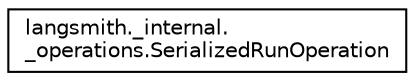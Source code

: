 digraph "Graphical Class Hierarchy"
{
 // LATEX_PDF_SIZE
  edge [fontname="Helvetica",fontsize="10",labelfontname="Helvetica",labelfontsize="10"];
  node [fontname="Helvetica",fontsize="10",shape=record];
  rankdir="LR";
  Node0 [label="langsmith._internal.\l_operations.SerializedRunOperation",height=0.2,width=0.4,color="black", fillcolor="white", style="filled",URL="$classlangsmith_1_1__internal_1_1__operations_1_1SerializedRunOperation.html",tooltip=" "];
}
